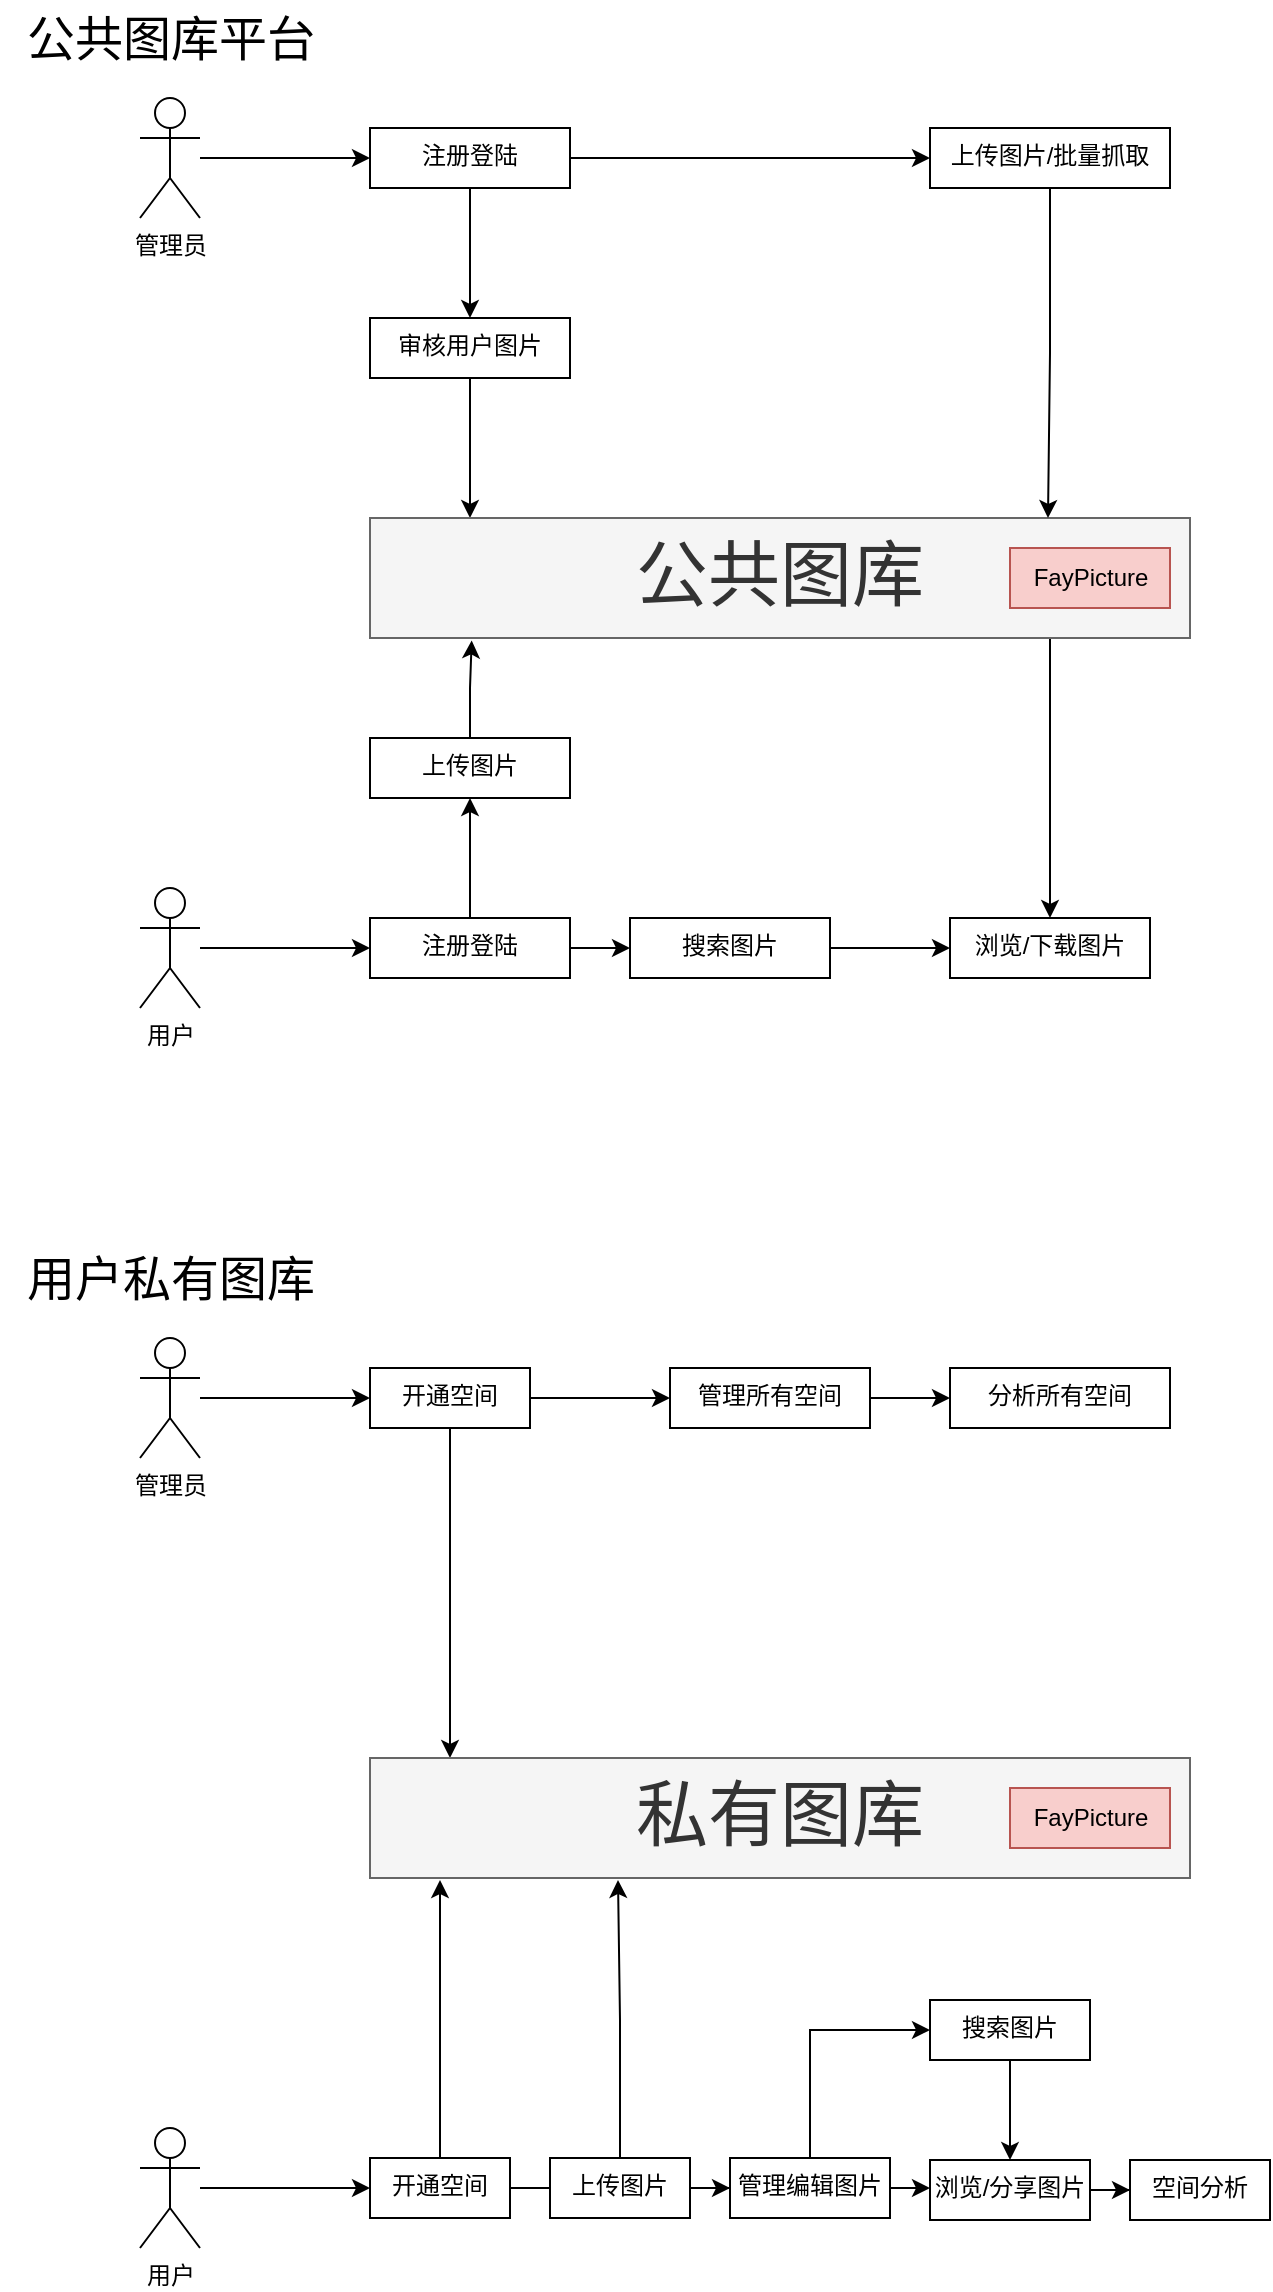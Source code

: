 <mxfile version="26.1.1">
  <diagram name="Page-1" id="04CBBJoDm9o_dv0j16O6">
    <mxGraphModel dx="1049" dy="563" grid="1" gridSize="10" guides="1" tooltips="1" connect="1" arrows="1" fold="1" page="1" pageScale="1" pageWidth="850" pageHeight="1100" math="0" shadow="0">
      <root>
        <mxCell id="0" />
        <mxCell id="1" parent="0" />
        <mxCell id="lP9_KGpTJsvwsqbDOt6H-1" value="&lt;font style=&quot;font-size: 24px;&quot;&gt;公共图库平台&lt;/font&gt;" style="text;html=1;align=center;verticalAlign=middle;resizable=0;points=[];autosize=1;strokeColor=none;fillColor=none;" vertex="1" parent="1">
          <mxGeometry x="25" y="20" width="170" height="40" as="geometry" />
        </mxCell>
        <mxCell id="lP9_KGpTJsvwsqbDOt6H-4" value="" style="edgeStyle=orthogonalEdgeStyle;rounded=0;orthogonalLoop=1;jettySize=auto;html=1;" edge="1" parent="1" source="lP9_KGpTJsvwsqbDOt6H-2" target="lP9_KGpTJsvwsqbDOt6H-3">
          <mxGeometry relative="1" as="geometry" />
        </mxCell>
        <mxCell id="lP9_KGpTJsvwsqbDOt6H-2" value="管理员" style="shape=umlActor;verticalLabelPosition=bottom;verticalAlign=top;html=1;outlineConnect=0;" vertex="1" parent="1">
          <mxGeometry x="95" y="69" width="30" height="60" as="geometry" />
        </mxCell>
        <mxCell id="lP9_KGpTJsvwsqbDOt6H-7" value="" style="edgeStyle=orthogonalEdgeStyle;rounded=0;orthogonalLoop=1;jettySize=auto;html=1;" edge="1" parent="1" source="lP9_KGpTJsvwsqbDOt6H-3" target="lP9_KGpTJsvwsqbDOt6H-6">
          <mxGeometry relative="1" as="geometry" />
        </mxCell>
        <mxCell id="lP9_KGpTJsvwsqbDOt6H-10" value="" style="edgeStyle=orthogonalEdgeStyle;rounded=0;orthogonalLoop=1;jettySize=auto;html=1;" edge="1" parent="1" source="lP9_KGpTJsvwsqbDOt6H-3" target="lP9_KGpTJsvwsqbDOt6H-9">
          <mxGeometry relative="1" as="geometry" />
        </mxCell>
        <mxCell id="lP9_KGpTJsvwsqbDOt6H-3" value="注册登陆" style="whiteSpace=wrap;html=1;verticalAlign=top;align=center;" vertex="1" parent="1">
          <mxGeometry x="210" y="84" width="100" height="30" as="geometry" />
        </mxCell>
        <mxCell id="lP9_KGpTJsvwsqbDOt6H-12" value="" style="edgeStyle=orthogonalEdgeStyle;rounded=0;orthogonalLoop=1;jettySize=auto;html=1;" edge="1" parent="1" source="lP9_KGpTJsvwsqbDOt6H-6" target="lP9_KGpTJsvwsqbDOt6H-11">
          <mxGeometry relative="1" as="geometry">
            <Array as="points">
              <mxPoint x="260" y="279" />
              <mxPoint x="260" y="279" />
            </Array>
          </mxGeometry>
        </mxCell>
        <mxCell id="lP9_KGpTJsvwsqbDOt6H-6" value="审核用户图片" style="whiteSpace=wrap;html=1;verticalAlign=top;" vertex="1" parent="1">
          <mxGeometry x="210" y="179" width="100" height="30" as="geometry" />
        </mxCell>
        <mxCell id="lP9_KGpTJsvwsqbDOt6H-9" value="上传图片/批量抓取" style="whiteSpace=wrap;html=1;verticalAlign=top;" vertex="1" parent="1">
          <mxGeometry x="490" y="84" width="120" height="30" as="geometry" />
        </mxCell>
        <mxCell id="lP9_KGpTJsvwsqbDOt6H-26" style="edgeStyle=orthogonalEdgeStyle;rounded=0;orthogonalLoop=1;jettySize=auto;html=1;exitX=0.75;exitY=1;exitDx=0;exitDy=0;" edge="1" parent="1" source="lP9_KGpTJsvwsqbDOt6H-11" target="lP9_KGpTJsvwsqbDOt6H-21">
          <mxGeometry relative="1" as="geometry">
            <Array as="points">
              <mxPoint x="550" y="339" />
            </Array>
          </mxGeometry>
        </mxCell>
        <mxCell id="lP9_KGpTJsvwsqbDOt6H-11" value="&lt;font style=&quot;font-size: 36px;&quot;&gt;公共图库&lt;/font&gt;" style="whiteSpace=wrap;html=1;verticalAlign=top;fillColor=#f5f5f5;fontColor=#333333;strokeColor=#666666;" vertex="1" parent="1">
          <mxGeometry x="210" y="279" width="410" height="60" as="geometry" />
        </mxCell>
        <mxCell id="lP9_KGpTJsvwsqbDOt6H-15" value="上传图片" style="whiteSpace=wrap;html=1;verticalAlign=top;" vertex="1" parent="1">
          <mxGeometry x="210" y="389" width="100" height="30" as="geometry" />
        </mxCell>
        <mxCell id="lP9_KGpTJsvwsqbDOt6H-18" style="edgeStyle=orthogonalEdgeStyle;rounded=0;orthogonalLoop=1;jettySize=auto;html=1;entryX=0.5;entryY=1;entryDx=0;entryDy=0;" edge="1" parent="1" source="lP9_KGpTJsvwsqbDOt6H-17" target="lP9_KGpTJsvwsqbDOt6H-15">
          <mxGeometry relative="1" as="geometry" />
        </mxCell>
        <mxCell id="lP9_KGpTJsvwsqbDOt6H-20" value="" style="edgeStyle=orthogonalEdgeStyle;rounded=0;orthogonalLoop=1;jettySize=auto;html=1;" edge="1" parent="1" source="lP9_KGpTJsvwsqbDOt6H-17" target="lP9_KGpTJsvwsqbDOt6H-19">
          <mxGeometry relative="1" as="geometry" />
        </mxCell>
        <mxCell id="lP9_KGpTJsvwsqbDOt6H-17" value="注册登陆" style="whiteSpace=wrap;html=1;verticalAlign=top;" vertex="1" parent="1">
          <mxGeometry x="210" y="479" width="100" height="30" as="geometry" />
        </mxCell>
        <mxCell id="lP9_KGpTJsvwsqbDOt6H-27" value="" style="edgeStyle=orthogonalEdgeStyle;rounded=0;orthogonalLoop=1;jettySize=auto;html=1;" edge="1" parent="1" source="lP9_KGpTJsvwsqbDOt6H-19" target="lP9_KGpTJsvwsqbDOt6H-21">
          <mxGeometry relative="1" as="geometry" />
        </mxCell>
        <mxCell id="lP9_KGpTJsvwsqbDOt6H-19" value="搜索图片" style="whiteSpace=wrap;html=1;verticalAlign=top;" vertex="1" parent="1">
          <mxGeometry x="340" y="479" width="100" height="30" as="geometry" />
        </mxCell>
        <mxCell id="lP9_KGpTJsvwsqbDOt6H-21" value="浏览/下载图片" style="whiteSpace=wrap;html=1;verticalAlign=top;" vertex="1" parent="1">
          <mxGeometry x="500" y="479" width="100" height="30" as="geometry" />
        </mxCell>
        <mxCell id="lP9_KGpTJsvwsqbDOt6H-23" style="edgeStyle=orthogonalEdgeStyle;rounded=0;orthogonalLoop=1;jettySize=auto;html=1;exitX=0.5;exitY=1;exitDx=0;exitDy=0;" edge="1" parent="1" source="lP9_KGpTJsvwsqbDOt6H-9">
          <mxGeometry relative="1" as="geometry">
            <mxPoint x="549" y="279" as="targetPoint" />
          </mxGeometry>
        </mxCell>
        <mxCell id="lP9_KGpTJsvwsqbDOt6H-28" style="edgeStyle=orthogonalEdgeStyle;rounded=0;orthogonalLoop=1;jettySize=auto;html=1;exitX=0.5;exitY=0;exitDx=0;exitDy=0;entryX=0.124;entryY=1.02;entryDx=0;entryDy=0;entryPerimeter=0;" edge="1" parent="1" source="lP9_KGpTJsvwsqbDOt6H-15" target="lP9_KGpTJsvwsqbDOt6H-11">
          <mxGeometry relative="1" as="geometry" />
        </mxCell>
        <mxCell id="lP9_KGpTJsvwsqbDOt6H-32" value="" style="edgeStyle=orthogonalEdgeStyle;rounded=0;orthogonalLoop=1;jettySize=auto;html=1;" edge="1" parent="1" source="lP9_KGpTJsvwsqbDOt6H-30" target="lP9_KGpTJsvwsqbDOt6H-17">
          <mxGeometry relative="1" as="geometry" />
        </mxCell>
        <mxCell id="lP9_KGpTJsvwsqbDOt6H-30" value="用户" style="shape=umlActor;verticalLabelPosition=bottom;verticalAlign=top;html=1;outlineConnect=0;" vertex="1" parent="1">
          <mxGeometry x="95" y="464" width="30" height="60" as="geometry" />
        </mxCell>
        <mxCell id="lP9_KGpTJsvwsqbDOt6H-33" value="&lt;font style=&quot;font-size: 24px;&quot;&gt;用户私有图库&lt;/font&gt;" style="text;html=1;align=center;verticalAlign=middle;resizable=0;points=[];autosize=1;strokeColor=none;fillColor=none;" vertex="1" parent="1">
          <mxGeometry x="25" y="640" width="170" height="40" as="geometry" />
        </mxCell>
        <mxCell id="lP9_KGpTJsvwsqbDOt6H-34" value="" style="edgeStyle=orthogonalEdgeStyle;rounded=0;orthogonalLoop=1;jettySize=auto;html=1;" edge="1" parent="1" source="lP9_KGpTJsvwsqbDOt6H-35" target="lP9_KGpTJsvwsqbDOt6H-38">
          <mxGeometry relative="1" as="geometry" />
        </mxCell>
        <mxCell id="lP9_KGpTJsvwsqbDOt6H-35" value="管理员" style="shape=umlActor;verticalLabelPosition=bottom;verticalAlign=top;html=1;outlineConnect=0;" vertex="1" parent="1">
          <mxGeometry x="95" y="689" width="30" height="60" as="geometry" />
        </mxCell>
        <mxCell id="lP9_KGpTJsvwsqbDOt6H-37" value="" style="edgeStyle=orthogonalEdgeStyle;rounded=0;orthogonalLoop=1;jettySize=auto;html=1;" edge="1" parent="1" source="lP9_KGpTJsvwsqbDOt6H-38" target="lP9_KGpTJsvwsqbDOt6H-41">
          <mxGeometry relative="1" as="geometry" />
        </mxCell>
        <mxCell id="lP9_KGpTJsvwsqbDOt6H-38" value="开通空间" style="whiteSpace=wrap;html=1;verticalAlign=top;align=center;" vertex="1" parent="1">
          <mxGeometry x="210" y="704" width="80" height="30" as="geometry" />
        </mxCell>
        <mxCell id="lP9_KGpTJsvwsqbDOt6H-39" value="" style="edgeStyle=orthogonalEdgeStyle;rounded=0;orthogonalLoop=1;jettySize=auto;html=1;exitX=0.5;exitY=1;exitDx=0;exitDy=0;" edge="1" parent="1" source="lP9_KGpTJsvwsqbDOt6H-38" target="lP9_KGpTJsvwsqbDOt6H-43">
          <mxGeometry relative="1" as="geometry">
            <Array as="points">
              <mxPoint x="250" y="770" />
              <mxPoint x="250" y="770" />
            </Array>
            <mxPoint x="260" y="829" as="sourcePoint" />
          </mxGeometry>
        </mxCell>
        <mxCell id="lP9_KGpTJsvwsqbDOt6H-58" value="" style="edgeStyle=orthogonalEdgeStyle;rounded=0;orthogonalLoop=1;jettySize=auto;html=1;" edge="1" parent="1" source="lP9_KGpTJsvwsqbDOt6H-41" target="lP9_KGpTJsvwsqbDOt6H-57">
          <mxGeometry relative="1" as="geometry" />
        </mxCell>
        <mxCell id="lP9_KGpTJsvwsqbDOt6H-41" value="管理所有空间" style="whiteSpace=wrap;html=1;verticalAlign=top;" vertex="1" parent="1">
          <mxGeometry x="360" y="704" width="100" height="30" as="geometry" />
        </mxCell>
        <mxCell id="lP9_KGpTJsvwsqbDOt6H-43" value="&lt;font style=&quot;font-size: 36px;&quot;&gt;私有图库&lt;/font&gt;" style="whiteSpace=wrap;html=1;verticalAlign=top;fillColor=#f5f5f5;fontColor=#333333;strokeColor=#666666;" vertex="1" parent="1">
          <mxGeometry x="210" y="899" width="410" height="60" as="geometry" />
        </mxCell>
        <mxCell id="lP9_KGpTJsvwsqbDOt6H-46" value="" style="edgeStyle=orthogonalEdgeStyle;rounded=0;orthogonalLoop=1;jettySize=auto;html=1;" edge="1" parent="1" source="lP9_KGpTJsvwsqbDOt6H-47">
          <mxGeometry relative="1" as="geometry">
            <mxPoint x="340" y="1114" as="targetPoint" />
          </mxGeometry>
        </mxCell>
        <mxCell id="lP9_KGpTJsvwsqbDOt6H-65" style="edgeStyle=orthogonalEdgeStyle;rounded=0;orthogonalLoop=1;jettySize=auto;html=1;" edge="1" parent="1" source="lP9_KGpTJsvwsqbDOt6H-47">
          <mxGeometry relative="1" as="geometry">
            <mxPoint x="245" y="960" as="targetPoint" />
          </mxGeometry>
        </mxCell>
        <mxCell id="lP9_KGpTJsvwsqbDOt6H-47" value="开通空间" style="whiteSpace=wrap;html=1;verticalAlign=top;" vertex="1" parent="1">
          <mxGeometry x="210" y="1099" width="70" height="30" as="geometry" />
        </mxCell>
        <mxCell id="lP9_KGpTJsvwsqbDOt6H-53" value="" style="edgeStyle=orthogonalEdgeStyle;rounded=0;orthogonalLoop=1;jettySize=auto;html=1;" edge="1" parent="1" source="lP9_KGpTJsvwsqbDOt6H-54" target="lP9_KGpTJsvwsqbDOt6H-47">
          <mxGeometry relative="1" as="geometry" />
        </mxCell>
        <mxCell id="lP9_KGpTJsvwsqbDOt6H-54" value="用户" style="shape=umlActor;verticalLabelPosition=bottom;verticalAlign=top;html=1;outlineConnect=0;" vertex="1" parent="1">
          <mxGeometry x="95" y="1084" width="30" height="60" as="geometry" />
        </mxCell>
        <mxCell id="lP9_KGpTJsvwsqbDOt6H-57" value="分析所有空间" style="whiteSpace=wrap;html=1;verticalAlign=top;" vertex="1" parent="1">
          <mxGeometry x="500" y="704" width="110" height="30" as="geometry" />
        </mxCell>
        <mxCell id="lP9_KGpTJsvwsqbDOt6H-62" value="" style="edgeStyle=orthogonalEdgeStyle;rounded=0;orthogonalLoop=1;jettySize=auto;html=1;" edge="1" parent="1" source="lP9_KGpTJsvwsqbDOt6H-60" target="lP9_KGpTJsvwsqbDOt6H-61">
          <mxGeometry relative="1" as="geometry" />
        </mxCell>
        <mxCell id="lP9_KGpTJsvwsqbDOt6H-60" value="上传图片" style="whiteSpace=wrap;html=1;verticalAlign=top;" vertex="1" parent="1">
          <mxGeometry x="300" y="1099" width="70" height="30" as="geometry" />
        </mxCell>
        <mxCell id="lP9_KGpTJsvwsqbDOt6H-64" value="" style="edgeStyle=orthogonalEdgeStyle;rounded=0;orthogonalLoop=1;jettySize=auto;html=1;" edge="1" parent="1" source="lP9_KGpTJsvwsqbDOt6H-61">
          <mxGeometry relative="1" as="geometry">
            <mxPoint x="490" y="1114.0" as="targetPoint" />
          </mxGeometry>
        </mxCell>
        <mxCell id="lP9_KGpTJsvwsqbDOt6H-74" style="edgeStyle=orthogonalEdgeStyle;rounded=0;orthogonalLoop=1;jettySize=auto;html=1;entryX=0;entryY=0.5;entryDx=0;entryDy=0;" edge="1" parent="1" source="lP9_KGpTJsvwsqbDOt6H-61" target="lP9_KGpTJsvwsqbDOt6H-70">
          <mxGeometry relative="1" as="geometry">
            <Array as="points">
              <mxPoint x="430" y="1035" />
            </Array>
          </mxGeometry>
        </mxCell>
        <mxCell id="lP9_KGpTJsvwsqbDOt6H-61" value="管理编辑图片" style="whiteSpace=wrap;html=1;verticalAlign=top;" vertex="1" parent="1">
          <mxGeometry x="390" y="1099" width="80" height="30" as="geometry" />
        </mxCell>
        <mxCell id="lP9_KGpTJsvwsqbDOt6H-66" style="edgeStyle=orthogonalEdgeStyle;rounded=0;orthogonalLoop=1;jettySize=auto;html=1;" edge="1" parent="1" source="lP9_KGpTJsvwsqbDOt6H-60">
          <mxGeometry relative="1" as="geometry">
            <mxPoint x="334" y="960" as="targetPoint" />
          </mxGeometry>
        </mxCell>
        <mxCell id="lP9_KGpTJsvwsqbDOt6H-76" value="" style="edgeStyle=orthogonalEdgeStyle;rounded=0;orthogonalLoop=1;jettySize=auto;html=1;" edge="1" parent="1" source="lP9_KGpTJsvwsqbDOt6H-70" target="lP9_KGpTJsvwsqbDOt6H-75">
          <mxGeometry relative="1" as="geometry" />
        </mxCell>
        <mxCell id="lP9_KGpTJsvwsqbDOt6H-70" value="搜索图片" style="whiteSpace=wrap;html=1;verticalAlign=top;" vertex="1" parent="1">
          <mxGeometry x="490" y="1020" width="80" height="30" as="geometry" />
        </mxCell>
        <mxCell id="lP9_KGpTJsvwsqbDOt6H-79" value="" style="edgeStyle=orthogonalEdgeStyle;rounded=0;orthogonalLoop=1;jettySize=auto;html=1;" edge="1" parent="1" source="lP9_KGpTJsvwsqbDOt6H-75" target="lP9_KGpTJsvwsqbDOt6H-78">
          <mxGeometry relative="1" as="geometry" />
        </mxCell>
        <mxCell id="lP9_KGpTJsvwsqbDOt6H-75" value="浏览/分享图片" style="whiteSpace=wrap;html=1;verticalAlign=top;" vertex="1" parent="1">
          <mxGeometry x="490" y="1100" width="80" height="30" as="geometry" />
        </mxCell>
        <mxCell id="lP9_KGpTJsvwsqbDOt6H-78" value="空间分析" style="whiteSpace=wrap;html=1;verticalAlign=top;" vertex="1" parent="1">
          <mxGeometry x="590" y="1100" width="70" height="30" as="geometry" />
        </mxCell>
        <mxCell id="lP9_KGpTJsvwsqbDOt6H-80" value="FayPicture" style="text;html=1;align=center;verticalAlign=middle;resizable=0;points=[];autosize=1;strokeColor=#b85450;fillColor=#f8cecc;" vertex="1" parent="1">
          <mxGeometry x="530" y="294" width="80" height="30" as="geometry" />
        </mxCell>
        <mxCell id="lP9_KGpTJsvwsqbDOt6H-81" value="FayPicture" style="text;html=1;align=center;verticalAlign=middle;resizable=0;points=[];autosize=1;strokeColor=#b85450;fillColor=#f8cecc;" vertex="1" parent="1">
          <mxGeometry x="530" y="914" width="80" height="30" as="geometry" />
        </mxCell>
      </root>
    </mxGraphModel>
  </diagram>
</mxfile>
